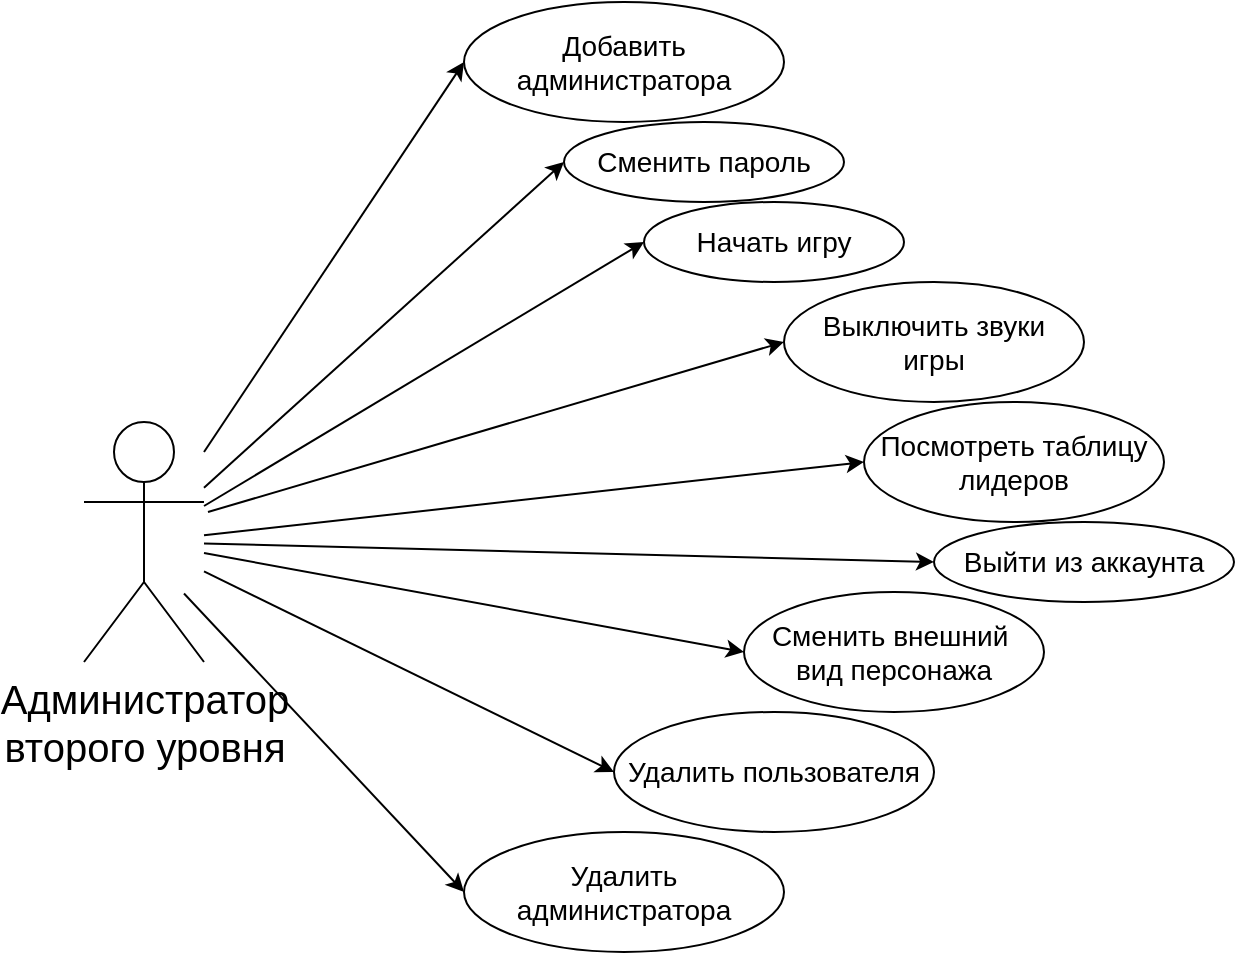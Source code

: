<mxfile version="21.3.6" type="device">
  <diagram name="Страница 1" id="IuuiOP5aMacpqn3fk5C_">
    <mxGraphModel dx="1311" dy="719" grid="1" gridSize="10" guides="1" tooltips="1" connect="1" arrows="1" fold="1" page="1" pageScale="1" pageWidth="827" pageHeight="1169" math="0" shadow="0">
      <root>
        <mxCell id="0" />
        <mxCell id="1" parent="0" />
        <mxCell id="ltPpxdAKRipLzabjDy0b-2" value="" style="endArrow=classic;html=1;rounded=0;entryX=0;entryY=0.5;entryDx=0;entryDy=0;" edge="1" parent="1" source="ltPpxdAKRipLzabjDy0b-3" target="ltPpxdAKRipLzabjDy0b-4">
          <mxGeometry width="50" height="50" relative="1" as="geometry">
            <mxPoint x="590" y="510" as="sourcePoint" />
            <mxPoint x="420" y="400" as="targetPoint" />
          </mxGeometry>
        </mxCell>
        <mxCell id="ltPpxdAKRipLzabjDy0b-3" value="&lt;font style=&quot;font-size: 20px;&quot;&gt;Администратор&lt;br&gt;второго уровня&lt;/font&gt;" style="shape=umlActor;verticalLabelPosition=bottom;verticalAlign=top;html=1;outlineConnect=0;" vertex="1" parent="1">
          <mxGeometry x="130" y="470" width="60" height="120" as="geometry" />
        </mxCell>
        <mxCell id="ltPpxdAKRipLzabjDy0b-4" value="&lt;font style=&quot;font-size: 14px;&quot;&gt;Сменить пароль&lt;/font&gt;" style="ellipse;whiteSpace=wrap;html=1;" vertex="1" parent="1">
          <mxGeometry x="370" y="320" width="140" height="40" as="geometry" />
        </mxCell>
        <mxCell id="ltPpxdAKRipLzabjDy0b-5" value="" style="endArrow=classic;html=1;rounded=0;entryX=0;entryY=0.5;entryDx=0;entryDy=0;" edge="1" parent="1" target="ltPpxdAKRipLzabjDy0b-6" source="ltPpxdAKRipLzabjDy0b-3">
          <mxGeometry width="50" height="50" relative="1" as="geometry">
            <mxPoint x="186" y="501" as="sourcePoint" />
            <mxPoint x="475" y="480" as="targetPoint" />
          </mxGeometry>
        </mxCell>
        <mxCell id="ltPpxdAKRipLzabjDy0b-6" value="&lt;span style=&quot;font-size: 14px;&quot;&gt;Начать игру&lt;br&gt;&lt;/span&gt;" style="ellipse;whiteSpace=wrap;html=1;" vertex="1" parent="1">
          <mxGeometry x="410" y="360" width="130" height="40" as="geometry" />
        </mxCell>
        <mxCell id="ltPpxdAKRipLzabjDy0b-7" value="" style="endArrow=classic;html=1;rounded=0;entryX=0;entryY=0.5;entryDx=0;entryDy=0;" edge="1" parent="1" target="ltPpxdAKRipLzabjDy0b-8">
          <mxGeometry width="50" height="50" relative="1" as="geometry">
            <mxPoint x="192" y="515" as="sourcePoint" />
            <mxPoint x="475" y="550" as="targetPoint" />
          </mxGeometry>
        </mxCell>
        <mxCell id="ltPpxdAKRipLzabjDy0b-8" value="&lt;font style=&quot;font-size: 14px;&quot;&gt;Выключить звуки&lt;br&gt;игры&lt;br&gt;&lt;/font&gt;" style="ellipse;whiteSpace=wrap;html=1;" vertex="1" parent="1">
          <mxGeometry x="480" y="400" width="150" height="60" as="geometry" />
        </mxCell>
        <mxCell id="ltPpxdAKRipLzabjDy0b-9" value="" style="endArrow=classic;html=1;rounded=0;entryX=0;entryY=0.5;entryDx=0;entryDy=0;" edge="1" parent="1" target="ltPpxdAKRipLzabjDy0b-10" source="ltPpxdAKRipLzabjDy0b-3">
          <mxGeometry width="50" height="50" relative="1" as="geometry">
            <mxPoint x="225" y="692" as="sourcePoint" />
            <mxPoint x="470" y="610" as="targetPoint" />
          </mxGeometry>
        </mxCell>
        <mxCell id="ltPpxdAKRipLzabjDy0b-10" value="&lt;font style=&quot;font-size: 14px;&quot;&gt;Посмотреть таблицу лидеров&lt;/font&gt;" style="ellipse;whiteSpace=wrap;html=1;" vertex="1" parent="1">
          <mxGeometry x="520" y="460" width="150" height="60" as="geometry" />
        </mxCell>
        <mxCell id="ltPpxdAKRipLzabjDy0b-11" value="" style="endArrow=classic;html=1;rounded=0;entryX=0;entryY=0.5;entryDx=0;entryDy=0;" edge="1" parent="1" target="ltPpxdAKRipLzabjDy0b-12" source="ltPpxdAKRipLzabjDy0b-3">
          <mxGeometry width="50" height="50" relative="1" as="geometry">
            <mxPoint x="220" y="762" as="sourcePoint" />
            <mxPoint x="465" y="680" as="targetPoint" />
          </mxGeometry>
        </mxCell>
        <mxCell id="ltPpxdAKRipLzabjDy0b-12" value="&lt;font style=&quot;font-size: 14px;&quot;&gt;Выйти из аккаунта&lt;/font&gt;" style="ellipse;whiteSpace=wrap;html=1;" vertex="1" parent="1">
          <mxGeometry x="555" y="520" width="150" height="40" as="geometry" />
        </mxCell>
        <mxCell id="ltPpxdAKRipLzabjDy0b-13" value="" style="endArrow=classic;html=1;rounded=0;entryX=0;entryY=0.5;entryDx=0;entryDy=0;" edge="1" parent="1" target="ltPpxdAKRipLzabjDy0b-14" source="ltPpxdAKRipLzabjDy0b-3">
          <mxGeometry width="50" height="50" relative="1" as="geometry">
            <mxPoint x="200" y="792" as="sourcePoint" />
            <mxPoint x="445" y="710" as="targetPoint" />
          </mxGeometry>
        </mxCell>
        <mxCell id="ltPpxdAKRipLzabjDy0b-14" value="&lt;font style=&quot;font-size: 14px;&quot;&gt;Сменить внешний&amp;nbsp;&lt;br&gt;вид персонажа&lt;br&gt;&lt;/font&gt;" style="ellipse;whiteSpace=wrap;html=1;" vertex="1" parent="1">
          <mxGeometry x="460" y="555" width="150" height="60" as="geometry" />
        </mxCell>
        <mxCell id="ltPpxdAKRipLzabjDy0b-15" value="" style="endArrow=classic;html=1;rounded=0;entryX=0;entryY=0.5;entryDx=0;entryDy=0;" edge="1" parent="1" target="ltPpxdAKRipLzabjDy0b-16" source="ltPpxdAKRipLzabjDy0b-3">
          <mxGeometry width="50" height="50" relative="1" as="geometry">
            <mxPoint x="170" y="862" as="sourcePoint" />
            <mxPoint x="415" y="780" as="targetPoint" />
          </mxGeometry>
        </mxCell>
        <mxCell id="ltPpxdAKRipLzabjDy0b-16" value="&lt;font style=&quot;font-size: 14px;&quot;&gt;Удалить пользователя&lt;br&gt;&lt;/font&gt;" style="ellipse;whiteSpace=wrap;html=1;" vertex="1" parent="1">
          <mxGeometry x="395" y="615" width="160" height="60" as="geometry" />
        </mxCell>
        <mxCell id="ltPpxdAKRipLzabjDy0b-18" value="" style="endArrow=classic;html=1;rounded=0;entryX=0;entryY=0.5;entryDx=0;entryDy=0;" edge="1" parent="1" target="ltPpxdAKRipLzabjDy0b-19">
          <mxGeometry width="50" height="50" relative="1" as="geometry">
            <mxPoint x="180" y="555.733" as="sourcePoint" />
            <mxPoint x="395" y="843" as="targetPoint" />
          </mxGeometry>
        </mxCell>
        <mxCell id="ltPpxdAKRipLzabjDy0b-19" value="&lt;font style=&quot;font-size: 14px;&quot;&gt;Удалить &lt;br&gt;администратора&lt;br&gt;&lt;/font&gt;" style="ellipse;whiteSpace=wrap;html=1;" vertex="1" parent="1">
          <mxGeometry x="320" y="675" width="160" height="60" as="geometry" />
        </mxCell>
        <mxCell id="ltPpxdAKRipLzabjDy0b-20" value="" style="endArrow=classic;html=1;rounded=0;entryX=0;entryY=0.5;entryDx=0;entryDy=0;" edge="1" parent="1" target="ltPpxdAKRipLzabjDy0b-21" source="ltPpxdAKRipLzabjDy0b-3">
          <mxGeometry width="50" height="50" relative="1" as="geometry">
            <mxPoint x="210" y="140.733" as="sourcePoint" />
            <mxPoint x="425" y="428" as="targetPoint" />
          </mxGeometry>
        </mxCell>
        <mxCell id="ltPpxdAKRipLzabjDy0b-21" value="&lt;font style=&quot;font-size: 14px;&quot;&gt;Добавить&lt;br&gt;администратора&lt;br&gt;&lt;/font&gt;" style="ellipse;whiteSpace=wrap;html=1;" vertex="1" parent="1">
          <mxGeometry x="320" y="260" width="160" height="60" as="geometry" />
        </mxCell>
      </root>
    </mxGraphModel>
  </diagram>
</mxfile>

